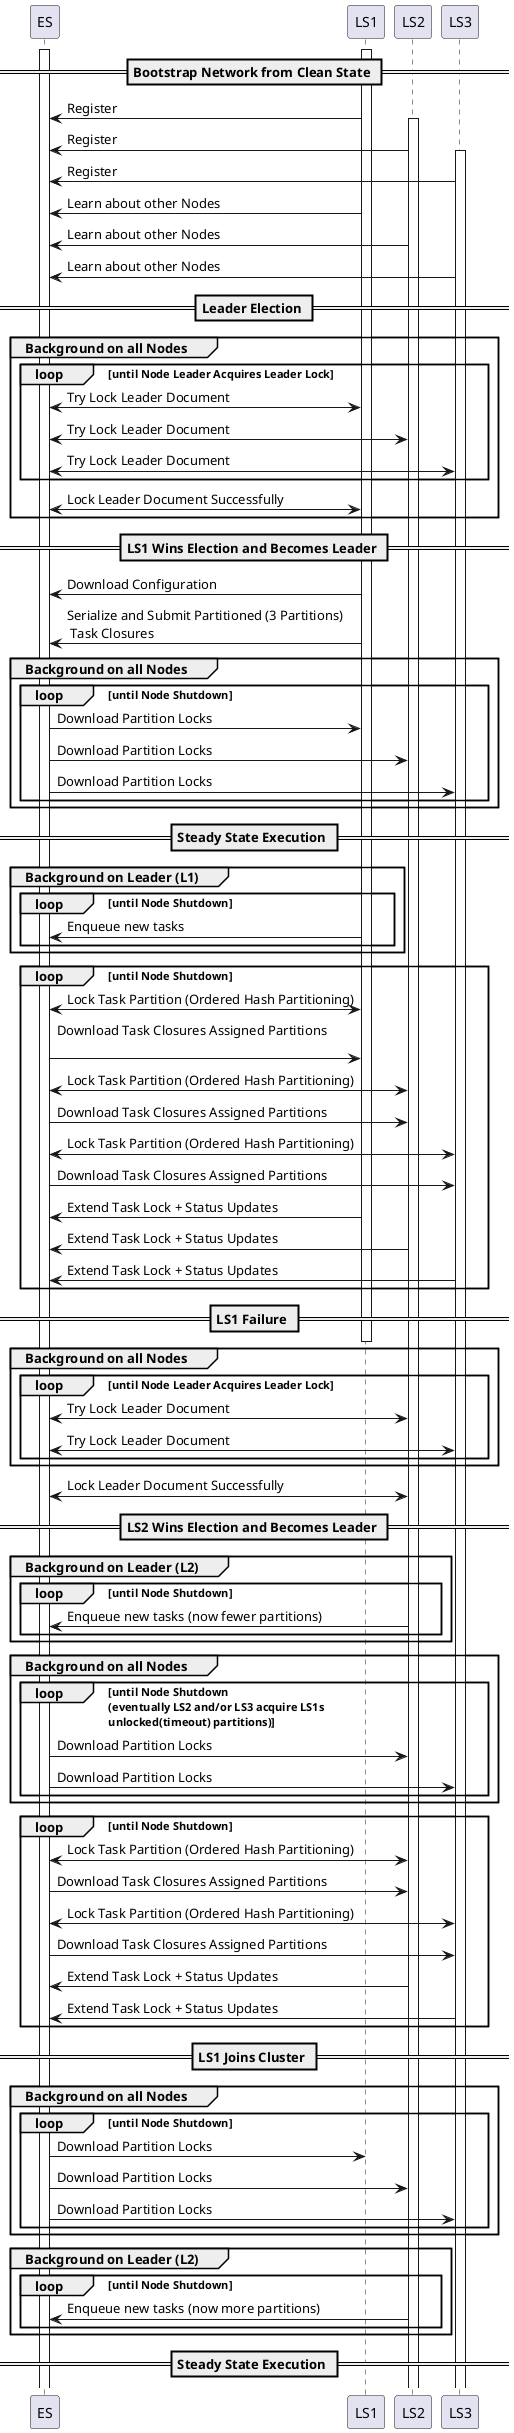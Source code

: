 @startuml
== Bootstrap Network from Clean State ==
activate ES
activate LS1
LS1 -> ES: Register
activate LS2
LS2 -> ES: Register
activate LS3
LS3 -> ES: Register
LS1 -> ES: Learn about other Nodes
LS2 -> ES: Learn about other Nodes
LS3 -> ES: Learn about other Nodes
== Leader Election ==
group Background on all Nodes
loop until Node Leader Acquires Leader Lock
    LS1 <-> ES: Try Lock Leader Document
    LS2 <-> ES: Try Lock Leader Document
    LS3 <-> ES: Try Lock Leader Document
end
LS1 <-> ES: Lock Leader Document Successfully
end
== LS1 Wins Election and Becomes Leader ==
LS1 -> ES: Download Configuration
LS1 -> ES: Serialize and Submit Partitioned (3 Partitions)\n Task Closures
group Background on all Nodes
loop until Node Shutdown
LS1 <- ES: Download Partition Locks
LS2 <- ES: Download Partition Locks
LS3 <- ES: Download Partition Locks
end
end
== Steady State Execution ==
group Background on Leader (L1)
loop until Node Shutdown
LS1 -> ES: Enqueue new tasks
end
end
loop until Node Shutdown
LS1 <-> ES: Lock Task Partition (Ordered Hash Partitioning)
LS1 <- ES: Download Task Closures Assigned Partitions \n
LS2 <-> ES: Lock Task Partition (Ordered Hash Partitioning)
LS2 <- ES: Download Task Closures Assigned Partitions
LS3 <-> ES: Lock Task Partition (Ordered Hash Partitioning)
LS3 <- ES: Download Task Closures Assigned Partitions
LS1 -> ES: Extend Task Lock + Status Updates
LS2 -> ES: Extend Task Lock + Status Updates
LS3 -> ES: Extend Task Lock + Status Updates
end
== LS1 Failure ==
deactivate LS1
group Background on all Nodes
loop until Node Leader Acquires Leader Lock
    LS2 <-> ES: Try Lock Leader Document
    LS3 <-> ES: Try Lock Leader Document
end
end
LS2 <-> ES: Lock Leader Document Successfully
== LS2 Wins Election and Becomes Leader ==
group Background on Leader (L2)
loop until Node Shutdown
LS2 -> ES: Enqueue new tasks (now fewer partitions)
end
end
group Background on all Nodes
loop until Node Shutdown \n(eventually LS2 and/or LS3 acquire LS1s \nunlocked(timeout) partitions)
LS2 <- ES: Download Partition Locks
LS3 <- ES: Download Partition Locks
end
end
loop until Node Shutdown
LS2 <-> ES: Lock Task Partition (Ordered Hash Partitioning)
LS2 <- ES: Download Task Closures Assigned Partitions
LS3 <-> ES: Lock Task Partition (Ordered Hash Partitioning)
LS3 <- ES: Download Task Closures Assigned Partitions
LS2 -> ES: Extend Task Lock + Status Updates
LS3 -> ES: Extend Task Lock + Status Updates
end
== LS1 Joins Cluster ==
activate LS1
group Background on all Nodes
loop until Node Shutdown
LS1 <- ES: Download Partition Locks
LS2 <- ES: Download Partition Locks
LS3 <- ES: Download Partition Locks
end
end
group Background on Leader (L2)
loop until Node Shutdown
LS2 -> ES: Enqueue new tasks (now more partitions)
end
end

== Steady State Execution ==
@enduml
